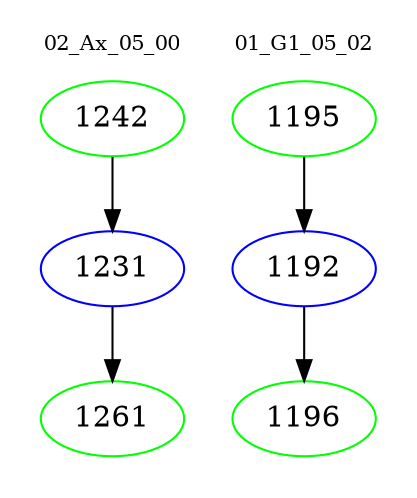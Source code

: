 digraph{
subgraph cluster_0 {
color = white
label = "02_Ax_05_00";
fontsize=10;
T0_1242 [label="1242", color="green"]
T0_1242 -> T0_1231 [color="black"]
T0_1231 [label="1231", color="blue"]
T0_1231 -> T0_1261 [color="black"]
T0_1261 [label="1261", color="green"]
}
subgraph cluster_1 {
color = white
label = "01_G1_05_02";
fontsize=10;
T1_1195 [label="1195", color="green"]
T1_1195 -> T1_1192 [color="black"]
T1_1192 [label="1192", color="blue"]
T1_1192 -> T1_1196 [color="black"]
T1_1196 [label="1196", color="green"]
}
}
